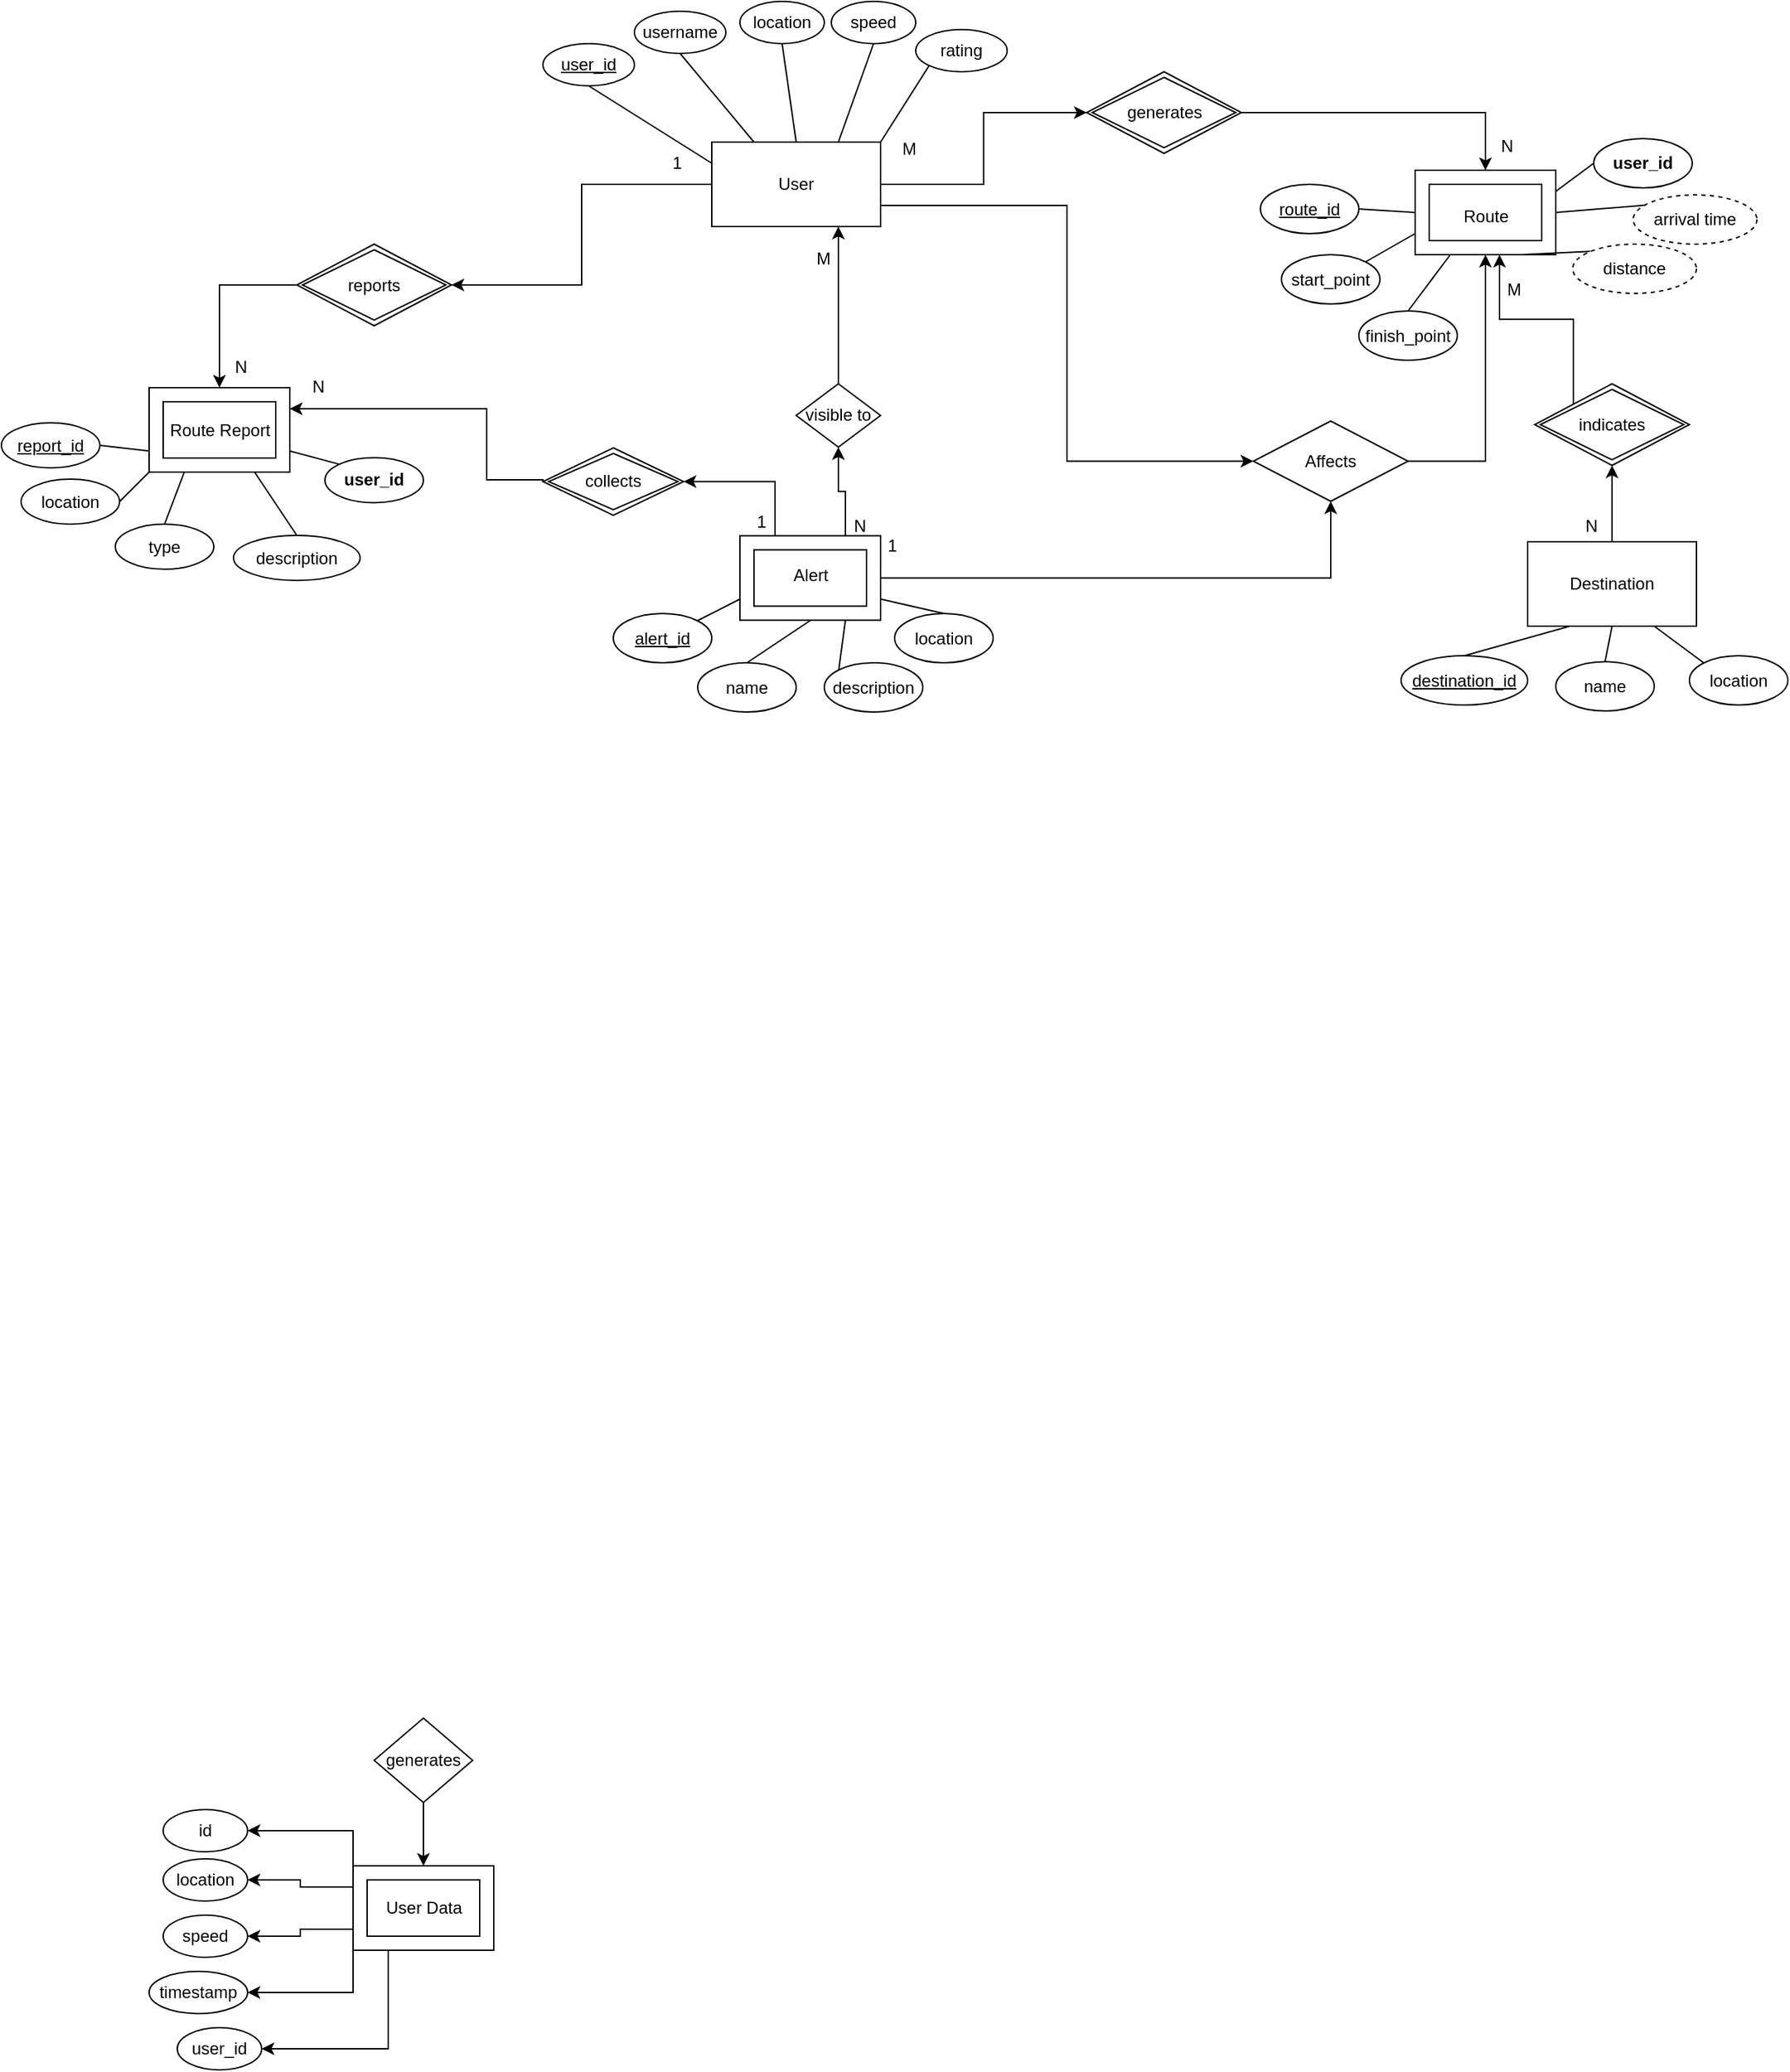 <mxfile version="25.0.3">
  <diagram name="Страница-1" id="KETgS1tpW_YvmkzqTWbb">
    <mxGraphModel dx="2215" dy="565" grid="1" gridSize="10" guides="1" tooltips="1" connect="1" arrows="1" fold="1" page="1" pageScale="1" pageWidth="827" pageHeight="1169" math="0" shadow="0">
      <root>
        <mxCell id="0" />
        <mxCell id="1" parent="0" />
        <mxCell id="0ilPhX3dVnPTbfWXhvVX-68" style="edgeStyle=orthogonalEdgeStyle;rounded=0;orthogonalLoop=1;jettySize=auto;html=1;exitX=1;exitY=0.5;exitDx=0;exitDy=0;entryX=0;entryY=0.5;entryDx=0;entryDy=0;" parent="1" source="9YZk1W5Ex02Vy-4h8HQt-1" target="qk6u6zay9Sdp_NsE3O6V-16" edge="1">
          <mxGeometry relative="1" as="geometry">
            <mxPoint x="550" y="232.5" as="targetPoint" />
          </mxGeometry>
        </mxCell>
        <mxCell id="0ilPhX3dVnPTbfWXhvVX-70" style="edgeStyle=orthogonalEdgeStyle;rounded=0;orthogonalLoop=1;jettySize=auto;html=1;exitX=0;exitY=0.5;exitDx=0;exitDy=0;entryX=1;entryY=0.5;entryDx=0;entryDy=0;" parent="1" source="9YZk1W5Ex02Vy-4h8HQt-1" target="0ilPhX3dVnPTbfWXhvVX-20" edge="1">
          <mxGeometry relative="1" as="geometry" />
        </mxCell>
        <mxCell id="Enc4yDkgC8fSXYZV9E1_-4" style="edgeStyle=orthogonalEdgeStyle;rounded=0;orthogonalLoop=1;jettySize=auto;html=1;exitX=1;exitY=0.75;exitDx=0;exitDy=0;entryX=0;entryY=0.5;entryDx=0;entryDy=0;" edge="1" parent="1" source="9YZk1W5Ex02Vy-4h8HQt-1" target="9YZk1W5Ex02Vy-4h8HQt-121">
          <mxGeometry relative="1" as="geometry" />
        </mxCell>
        <mxCell id="9YZk1W5Ex02Vy-4h8HQt-1" value="User" style="rounded=0;whiteSpace=wrap;html=1;" parent="1" vertex="1">
          <mxGeometry x="320" y="240" width="120" height="60" as="geometry" />
        </mxCell>
        <mxCell id="9YZk1W5Ex02Vy-4h8HQt-46" style="edgeStyle=orthogonalEdgeStyle;rounded=0;orthogonalLoop=1;jettySize=auto;html=1;exitX=0;exitY=0;exitDx=0;exitDy=0;exitPerimeter=0;entryX=1;entryY=0.5;entryDx=0;entryDy=0;" parent="1" source="9YZk1W5Ex02Vy-4h8HQt-2" target="9YZk1W5Ex02Vy-4h8HQt-41" edge="1">
          <mxGeometry relative="1" as="geometry" />
        </mxCell>
        <mxCell id="9YZk1W5Ex02Vy-4h8HQt-47" style="edgeStyle=orthogonalEdgeStyle;rounded=0;orthogonalLoop=1;jettySize=auto;html=1;exitX=0;exitY=0;exitDx=0;exitDy=15;exitPerimeter=0;entryX=1;entryY=0.5;entryDx=0;entryDy=0;" parent="1" source="9YZk1W5Ex02Vy-4h8HQt-2" target="9YZk1W5Ex02Vy-4h8HQt-42" edge="1">
          <mxGeometry relative="1" as="geometry" />
        </mxCell>
        <mxCell id="9YZk1W5Ex02Vy-4h8HQt-48" style="edgeStyle=orthogonalEdgeStyle;rounded=0;orthogonalLoop=1;jettySize=auto;html=1;exitX=0;exitY=0;exitDx=0;exitDy=45;exitPerimeter=0;entryX=1;entryY=0.5;entryDx=0;entryDy=0;" parent="1" source="9YZk1W5Ex02Vy-4h8HQt-2" target="9YZk1W5Ex02Vy-4h8HQt-43" edge="1">
          <mxGeometry relative="1" as="geometry" />
        </mxCell>
        <mxCell id="9YZk1W5Ex02Vy-4h8HQt-49" style="edgeStyle=orthogonalEdgeStyle;rounded=0;orthogonalLoop=1;jettySize=auto;html=1;exitX=0;exitY=1;exitDx=0;exitDy=0;exitPerimeter=0;entryX=1;entryY=0.5;entryDx=0;entryDy=0;" parent="1" source="9YZk1W5Ex02Vy-4h8HQt-2" target="9YZk1W5Ex02Vy-4h8HQt-44" edge="1">
          <mxGeometry relative="1" as="geometry" />
        </mxCell>
        <mxCell id="9YZk1W5Ex02Vy-4h8HQt-120" style="edgeStyle=orthogonalEdgeStyle;rounded=0;orthogonalLoop=1;jettySize=auto;html=1;exitX=0;exitY=0;exitDx=25;exitDy=60;exitPerimeter=0;entryX=1;entryY=0.5;entryDx=0;entryDy=0;" parent="1" source="9YZk1W5Ex02Vy-4h8HQt-2" target="9YZk1W5Ex02Vy-4h8HQt-119" edge="1">
          <mxGeometry relative="1" as="geometry" />
        </mxCell>
        <mxCell id="9YZk1W5Ex02Vy-4h8HQt-2" value="" style="verticalLabelPosition=bottom;verticalAlign=top;html=1;shape=mxgraph.basic.frame;dx=10;whiteSpace=wrap;" parent="1" vertex="1">
          <mxGeometry x="65" y="1465" width="100" height="60" as="geometry" />
        </mxCell>
        <mxCell id="9YZk1W5Ex02Vy-4h8HQt-3" value="User Data" style="text;html=1;align=center;verticalAlign=middle;resizable=0;points=[];autosize=1;strokeColor=none;fillColor=none;" parent="1" vertex="1">
          <mxGeometry x="75" y="1480" width="80" height="30" as="geometry" />
        </mxCell>
        <mxCell id="9YZk1W5Ex02Vy-4h8HQt-5" value="" style="verticalLabelPosition=bottom;verticalAlign=top;html=1;shape=mxgraph.basic.frame;dx=10;whiteSpace=wrap;" parent="1" vertex="1">
          <mxGeometry x="-80" y="414.5" width="100" height="60" as="geometry" />
        </mxCell>
        <mxCell id="9YZk1W5Ex02Vy-4h8HQt-6" value="Route Report" style="text;html=1;align=center;verticalAlign=middle;resizable=0;points=[];autosize=1;strokeColor=none;fillColor=none;" parent="1" vertex="1">
          <mxGeometry x="-75" y="429.5" width="90" height="30" as="geometry" />
        </mxCell>
        <mxCell id="9YZk1W5Ex02Vy-4h8HQt-7" value="" style="verticalLabelPosition=bottom;verticalAlign=top;html=1;shape=mxgraph.basic.frame;dx=10;whiteSpace=wrap;" parent="1" vertex="1">
          <mxGeometry x="820" y="260" width="100" height="60" as="geometry" />
        </mxCell>
        <mxCell id="9YZk1W5Ex02Vy-4h8HQt-13" value="generates" style="rhombus;whiteSpace=wrap;html=1;" parent="1" vertex="1">
          <mxGeometry x="80" y="1360" width="70" height="60" as="geometry" />
        </mxCell>
        <mxCell id="Enc4yDkgC8fSXYZV9E1_-3" style="edgeStyle=orthogonalEdgeStyle;rounded=0;orthogonalLoop=1;jettySize=auto;html=1;exitX=0.5;exitY=0;exitDx=0;exitDy=0;entryX=0.75;entryY=1;entryDx=0;entryDy=0;" edge="1" parent="1" source="9YZk1W5Ex02Vy-4h8HQt-24" target="9YZk1W5Ex02Vy-4h8HQt-1">
          <mxGeometry relative="1" as="geometry" />
        </mxCell>
        <mxCell id="9YZk1W5Ex02Vy-4h8HQt-24" value="visible to" style="rhombus;whiteSpace=wrap;html=1;" parent="1" vertex="1">
          <mxGeometry x="380" y="411.75" width="60" height="45" as="geometry" />
        </mxCell>
        <mxCell id="9YZk1W5Ex02Vy-4h8HQt-29" style="edgeStyle=orthogonalEdgeStyle;rounded=0;orthogonalLoop=1;jettySize=auto;html=1;exitX=0.5;exitY=1;exitDx=0;exitDy=0;entryX=0.5;entryY=0;entryDx=0;entryDy=0;entryPerimeter=0;" parent="1" source="9YZk1W5Ex02Vy-4h8HQt-13" target="9YZk1W5Ex02Vy-4h8HQt-2" edge="1">
          <mxGeometry relative="1" as="geometry" />
        </mxCell>
        <mxCell id="9YZk1W5Ex02Vy-4h8HQt-30" value="&lt;u&gt;user_id&lt;/u&gt;" style="ellipse;whiteSpace=wrap;html=1;" parent="1" vertex="1">
          <mxGeometry x="200" y="170" width="65" height="30" as="geometry" />
        </mxCell>
        <mxCell id="9YZk1W5Ex02Vy-4h8HQt-31" value="username" style="ellipse;whiteSpace=wrap;html=1;" parent="1" vertex="1">
          <mxGeometry x="265" y="147" width="65" height="30" as="geometry" />
        </mxCell>
        <mxCell id="9YZk1W5Ex02Vy-4h8HQt-33" value="rating" style="ellipse;whiteSpace=wrap;html=1;" parent="1" vertex="1">
          <mxGeometry x="465" y="160" width="65" height="30" as="geometry" />
        </mxCell>
        <mxCell id="9YZk1W5Ex02Vy-4h8HQt-41" value="id" style="ellipse;whiteSpace=wrap;html=1;" parent="1" vertex="1">
          <mxGeometry x="-70" y="1425" width="60" height="30" as="geometry" />
        </mxCell>
        <mxCell id="9YZk1W5Ex02Vy-4h8HQt-42" value="location" style="ellipse;whiteSpace=wrap;html=1;" parent="1" vertex="1">
          <mxGeometry x="-70" y="1460" width="60" height="30" as="geometry" />
        </mxCell>
        <mxCell id="9YZk1W5Ex02Vy-4h8HQt-43" value="speed" style="ellipse;whiteSpace=wrap;html=1;" parent="1" vertex="1">
          <mxGeometry x="-70" y="1500" width="60" height="30" as="geometry" />
        </mxCell>
        <mxCell id="9YZk1W5Ex02Vy-4h8HQt-44" value="timestamp" style="ellipse;whiteSpace=wrap;html=1;" parent="1" vertex="1">
          <mxGeometry x="-80" y="1540" width="70" height="30" as="geometry" />
        </mxCell>
        <mxCell id="9YZk1W5Ex02Vy-4h8HQt-50" value="&lt;u&gt;alert_id&lt;/u&gt;" style="ellipse;whiteSpace=wrap;html=1;" parent="1" vertex="1">
          <mxGeometry x="250" y="575" width="70" height="35" as="geometry" />
        </mxCell>
        <mxCell id="9YZk1W5Ex02Vy-4h8HQt-52" value="name" style="ellipse;whiteSpace=wrap;html=1;" parent="1" vertex="1">
          <mxGeometry x="310" y="610" width="70" height="35" as="geometry" />
        </mxCell>
        <mxCell id="9YZk1W5Ex02Vy-4h8HQt-53" value="location" style="ellipse;whiteSpace=wrap;html=1;" parent="1" vertex="1">
          <mxGeometry x="450" y="575" width="70" height="35" as="geometry" />
        </mxCell>
        <mxCell id="9YZk1W5Ex02Vy-4h8HQt-71" value="&lt;u&gt;report_id&lt;/u&gt;" style="ellipse;whiteSpace=wrap;html=1;" parent="1" vertex="1">
          <mxGeometry x="-185" y="439.5" width="70" height="32" as="geometry" />
        </mxCell>
        <mxCell id="9YZk1W5Ex02Vy-4h8HQt-72" value="location" style="ellipse;whiteSpace=wrap;html=1;" parent="1" vertex="1">
          <mxGeometry x="-171" y="479.5" width="70" height="32" as="geometry" />
        </mxCell>
        <mxCell id="9YZk1W5Ex02Vy-4h8HQt-73" value="type" style="ellipse;whiteSpace=wrap;html=1;" parent="1" vertex="1">
          <mxGeometry x="-104" y="511.5" width="70" height="32" as="geometry" />
        </mxCell>
        <mxCell id="9YZk1W5Ex02Vy-4h8HQt-74" value="description" style="ellipse;whiteSpace=wrap;html=1;" parent="1" vertex="1">
          <mxGeometry x="-20" y="519.5" width="90" height="32" as="geometry" />
        </mxCell>
        <mxCell id="9YZk1W5Ex02Vy-4h8HQt-76" value="&lt;b&gt;user_id&lt;/b&gt;" style="ellipse;whiteSpace=wrap;html=1;" parent="1" vertex="1">
          <mxGeometry x="45" y="464.25" width="70" height="32" as="geometry" />
        </mxCell>
        <mxCell id="9YZk1W5Ex02Vy-4h8HQt-87" value="&lt;u&gt;route_id&lt;/u&gt;" style="ellipse;whiteSpace=wrap;html=1;" parent="1" vertex="1">
          <mxGeometry x="710" y="270" width="70" height="35" as="geometry" />
        </mxCell>
        <mxCell id="9YZk1W5Ex02Vy-4h8HQt-88" value="start_point" style="ellipse;whiteSpace=wrap;html=1;" parent="1" vertex="1">
          <mxGeometry x="725" y="320" width="70" height="35" as="geometry" />
        </mxCell>
        <mxCell id="9YZk1W5Ex02Vy-4h8HQt-89" value="finish_point" style="ellipse;whiteSpace=wrap;html=1;" parent="1" vertex="1">
          <mxGeometry x="780" y="360" width="70" height="35" as="geometry" />
        </mxCell>
        <mxCell id="9YZk1W5Ex02Vy-4h8HQt-92" value="&lt;b&gt;user_id&lt;/b&gt;" style="ellipse;whiteSpace=wrap;html=1;" parent="1" vertex="1">
          <mxGeometry x="947" y="237.5" width="70" height="35" as="geometry" />
        </mxCell>
        <mxCell id="9YZk1W5Ex02Vy-4h8HQt-119" value="user_id" style="ellipse;whiteSpace=wrap;html=1;" parent="1" vertex="1">
          <mxGeometry x="-60" y="1580" width="60" height="30" as="geometry" />
        </mxCell>
        <mxCell id="9YZk1W5Ex02Vy-4h8HQt-121" value="Affects" style="rhombus;whiteSpace=wrap;html=1;" parent="1" vertex="1">
          <mxGeometry x="705" y="438.25" width="110" height="57" as="geometry" />
        </mxCell>
        <mxCell id="9YZk1W5Ex02Vy-4h8HQt-129" value="Route" style="text;html=1;align=center;verticalAlign=middle;resizable=0;points=[];autosize=1;strokeColor=none;fillColor=none;" parent="1" vertex="1">
          <mxGeometry x="840" y="278" width="60" height="30" as="geometry" />
        </mxCell>
        <mxCell id="9YZk1W5Ex02Vy-4h8HQt-130" value="location" style="ellipse;whiteSpace=wrap;html=1;" parent="1" vertex="1">
          <mxGeometry x="340" y="140" width="60" height="30" as="geometry" />
        </mxCell>
        <mxCell id="9YZk1W5Ex02Vy-4h8HQt-131" value="speed" style="ellipse;whiteSpace=wrap;html=1;" parent="1" vertex="1">
          <mxGeometry x="405" y="140" width="60" height="30" as="geometry" />
        </mxCell>
        <mxCell id="9YZk1W5Ex02Vy-4h8HQt-178" style="edgeStyle=orthogonalEdgeStyle;rounded=0;orthogonalLoop=1;jettySize=auto;html=1;exitX=0;exitY=0;exitDx=75;exitDy=0;exitPerimeter=0;entryX=0.5;entryY=1;entryDx=0;entryDy=0;" parent="1" source="9YZk1W5Ex02Vy-4h8HQt-176" target="9YZk1W5Ex02Vy-4h8HQt-24" edge="1">
          <mxGeometry relative="1" as="geometry" />
        </mxCell>
        <mxCell id="9YZk1W5Ex02Vy-4h8HQt-185" style="edgeStyle=orthogonalEdgeStyle;rounded=0;orthogonalLoop=1;jettySize=auto;html=1;exitX=0;exitY=0;exitDx=25;exitDy=0;exitPerimeter=0;entryX=1;entryY=0.5;entryDx=0;entryDy=0;" parent="1" source="9YZk1W5Ex02Vy-4h8HQt-176" target="qk6u6zay9Sdp_NsE3O6V-35" edge="1">
          <mxGeometry relative="1" as="geometry">
            <mxPoint x="300" y="483.25" as="targetPoint" />
          </mxGeometry>
        </mxCell>
        <mxCell id="Enc4yDkgC8fSXYZV9E1_-5" style="edgeStyle=orthogonalEdgeStyle;rounded=0;orthogonalLoop=1;jettySize=auto;html=1;exitX=1;exitY=0.5;exitDx=0;exitDy=0;exitPerimeter=0;entryX=0.5;entryY=1;entryDx=0;entryDy=0;" edge="1" parent="1" source="9YZk1W5Ex02Vy-4h8HQt-176" target="9YZk1W5Ex02Vy-4h8HQt-121">
          <mxGeometry relative="1" as="geometry" />
        </mxCell>
        <mxCell id="9YZk1W5Ex02Vy-4h8HQt-176" value="" style="verticalLabelPosition=bottom;verticalAlign=top;html=1;shape=mxgraph.basic.frame;dx=10;whiteSpace=wrap;" parent="1" vertex="1">
          <mxGeometry x="340" y="519.75" width="100" height="60" as="geometry" />
        </mxCell>
        <mxCell id="9YZk1W5Ex02Vy-4h8HQt-177" value="Alert" style="text;html=1;align=center;verticalAlign=middle;resizable=0;points=[];autosize=1;strokeColor=none;fillColor=none;" parent="1" vertex="1">
          <mxGeometry x="365" y="532.75" width="50" height="30" as="geometry" />
        </mxCell>
        <mxCell id="wiHxEapTJNEE_yELn0tZ-3" style="edgeStyle=orthogonalEdgeStyle;rounded=0;orthogonalLoop=1;jettySize=auto;html=1;exitX=1;exitY=0.5;exitDx=0;exitDy=0;entryX=0.5;entryY=1;entryDx=0;entryDy=0;entryPerimeter=0;" parent="1" source="9YZk1W5Ex02Vy-4h8HQt-121" target="9YZk1W5Ex02Vy-4h8HQt-7" edge="1">
          <mxGeometry relative="1" as="geometry" />
        </mxCell>
        <mxCell id="0ilPhX3dVnPTbfWXhvVX-20" value="reports" style="shape=rhombus;double=1;perimeter=rhombusPerimeter;whiteSpace=wrap;html=1;align=center;" parent="1" vertex="1">
          <mxGeometry x="25" y="312.5" width="110" height="58" as="geometry" />
        </mxCell>
        <mxCell id="0ilPhX3dVnPTbfWXhvVX-28" value="" style="endArrow=none;html=1;rounded=0;exitX=0.5;exitY=1;exitDx=0;exitDy=0;entryX=0;entryY=0.25;entryDx=0;entryDy=0;" parent="1" source="9YZk1W5Ex02Vy-4h8HQt-30" target="9YZk1W5Ex02Vy-4h8HQt-1" edge="1">
          <mxGeometry relative="1" as="geometry">
            <mxPoint x="280" y="210" as="sourcePoint" />
            <mxPoint x="440" y="210" as="targetPoint" />
          </mxGeometry>
        </mxCell>
        <mxCell id="0ilPhX3dVnPTbfWXhvVX-30" value="" style="endArrow=none;html=1;rounded=0;exitX=0.5;exitY=1;exitDx=0;exitDy=0;entryX=0.5;entryY=0;entryDx=0;entryDy=0;" parent="1" source="9YZk1W5Ex02Vy-4h8HQt-130" target="9YZk1W5Ex02Vy-4h8HQt-1" edge="1">
          <mxGeometry relative="1" as="geometry">
            <mxPoint x="338" y="177" as="sourcePoint" />
            <mxPoint x="400" y="234" as="targetPoint" />
          </mxGeometry>
        </mxCell>
        <mxCell id="0ilPhX3dVnPTbfWXhvVX-31" value="" style="endArrow=none;html=1;rounded=0;exitX=0.5;exitY=1;exitDx=0;exitDy=0;entryX=0.75;entryY=0;entryDx=0;entryDy=0;" parent="1" source="9YZk1W5Ex02Vy-4h8HQt-131" target="9YZk1W5Ex02Vy-4h8HQt-1" edge="1">
          <mxGeometry relative="1" as="geometry">
            <mxPoint x="400" y="183" as="sourcePoint" />
            <mxPoint x="462" y="240" as="targetPoint" />
          </mxGeometry>
        </mxCell>
        <mxCell id="0ilPhX3dVnPTbfWXhvVX-32" value="" style="endArrow=none;html=1;rounded=0;exitX=0;exitY=1;exitDx=0;exitDy=0;entryX=1;entryY=0;entryDx=0;entryDy=0;" parent="1" source="9YZk1W5Ex02Vy-4h8HQt-33" target="9YZk1W5Ex02Vy-4h8HQt-1" edge="1">
          <mxGeometry relative="1" as="geometry">
            <mxPoint x="440" y="180" as="sourcePoint" />
            <mxPoint x="502" y="237" as="targetPoint" />
          </mxGeometry>
        </mxCell>
        <mxCell id="0ilPhX3dVnPTbfWXhvVX-33" value="" style="endArrow=none;html=1;rounded=0;entryX=0.25;entryY=0;entryDx=0;entryDy=0;exitX=0.5;exitY=1;exitDx=0;exitDy=0;" parent="1" source="9YZk1W5Ex02Vy-4h8HQt-31" target="9YZk1W5Ex02Vy-4h8HQt-1" edge="1">
          <mxGeometry relative="1" as="geometry">
            <mxPoint x="315" y="178" as="sourcePoint" />
            <mxPoint x="355" y="238" as="targetPoint" />
          </mxGeometry>
        </mxCell>
        <mxCell id="0ilPhX3dVnPTbfWXhvVX-35" value="" style="endArrow=none;html=1;rounded=0;exitX=0.5;exitY=0;exitDx=0;exitDy=0;entryX=0;entryY=0;entryDx=25;entryDy=60;entryPerimeter=0;" parent="1" source="9YZk1W5Ex02Vy-4h8HQt-73" target="9YZk1W5Ex02Vy-4h8HQt-5" edge="1">
          <mxGeometry relative="1" as="geometry">
            <mxPoint x="-150" y="567.75" as="sourcePoint" />
            <mxPoint x="-88" y="624.75" as="targetPoint" />
          </mxGeometry>
        </mxCell>
        <mxCell id="0ilPhX3dVnPTbfWXhvVX-36" value="" style="endArrow=none;html=1;rounded=0;exitX=1;exitY=0.5;exitDx=0;exitDy=0;entryX=0;entryY=1;entryDx=0;entryDy=0;entryPerimeter=0;" parent="1" source="9YZk1W5Ex02Vy-4h8HQt-72" target="9YZk1W5Ex02Vy-4h8HQt-5" edge="1">
          <mxGeometry relative="1" as="geometry">
            <mxPoint x="-120" y="567.75" as="sourcePoint" />
            <mxPoint x="-58" y="624.75" as="targetPoint" />
          </mxGeometry>
        </mxCell>
        <mxCell id="0ilPhX3dVnPTbfWXhvVX-37" value="" style="endArrow=none;html=1;rounded=0;exitX=1;exitY=0.5;exitDx=0;exitDy=0;entryX=0;entryY=0;entryDx=0;entryDy=45;entryPerimeter=0;" parent="1" source="9YZk1W5Ex02Vy-4h8HQt-71" target="9YZk1W5Ex02Vy-4h8HQt-5" edge="1">
          <mxGeometry relative="1" as="geometry">
            <mxPoint x="-163" y="589.5" as="sourcePoint" />
            <mxPoint x="-101" y="646.5" as="targetPoint" />
          </mxGeometry>
        </mxCell>
        <mxCell id="0ilPhX3dVnPTbfWXhvVX-38" value="" style="endArrow=none;html=1;rounded=0;exitX=0;exitY=0;exitDx=100;exitDy=45;entryX=0;entryY=0;entryDx=0;entryDy=0;exitPerimeter=0;" parent="1" source="9YZk1W5Ex02Vy-4h8HQt-5" target="9YZk1W5Ex02Vy-4h8HQt-76" edge="1">
          <mxGeometry relative="1" as="geometry">
            <mxPoint x="-120" y="604.5" as="sourcePoint" />
            <mxPoint x="-58" y="661.5" as="targetPoint" />
          </mxGeometry>
        </mxCell>
        <mxCell id="0ilPhX3dVnPTbfWXhvVX-39" value="" style="endArrow=none;html=1;rounded=0;exitX=0;exitY=0;exitDx=75;exitDy=60;entryX=0.5;entryY=0;entryDx=0;entryDy=0;exitPerimeter=0;" parent="1" source="9YZk1W5Ex02Vy-4h8HQt-5" target="9YZk1W5Ex02Vy-4h8HQt-74" edge="1">
          <mxGeometry relative="1" as="geometry">
            <mxPoint x="-97.5" y="594.5" as="sourcePoint" />
            <mxPoint x="-35.5" y="651.5" as="targetPoint" />
          </mxGeometry>
        </mxCell>
        <mxCell id="0ilPhX3dVnPTbfWXhvVX-40" value="" style="endArrow=none;html=1;rounded=0;exitX=0.5;exitY=0;exitDx=0;exitDy=0;" parent="1" source="9YZk1W5Ex02Vy-4h8HQt-52" edge="1">
          <mxGeometry relative="1" as="geometry">
            <mxPoint x="18" y="660" as="sourcePoint" />
            <mxPoint x="390" y="580" as="targetPoint" />
          </mxGeometry>
        </mxCell>
        <mxCell id="0ilPhX3dVnPTbfWXhvVX-41" value="" style="endArrow=none;html=1;rounded=0;exitX=0;exitY=0;exitDx=100;exitDy=45;entryX=0.5;entryY=0;entryDx=0;entryDy=0;exitPerimeter=0;" parent="1" source="9YZk1W5Ex02Vy-4h8HQt-176" target="9YZk1W5Ex02Vy-4h8HQt-53" edge="1">
          <mxGeometry relative="1" as="geometry">
            <mxPoint x="-4" y="683.25" as="sourcePoint" />
            <mxPoint x="58" y="740.25" as="targetPoint" />
          </mxGeometry>
        </mxCell>
        <mxCell id="0ilPhX3dVnPTbfWXhvVX-43" value="" style="endArrow=none;html=1;rounded=0;exitX=1;exitY=0;exitDx=0;exitDy=0;entryX=0;entryY=0;entryDx=0;entryDy=45;entryPerimeter=0;" parent="1" source="9YZk1W5Ex02Vy-4h8HQt-50" target="9YZk1W5Ex02Vy-4h8HQt-176" edge="1">
          <mxGeometry relative="1" as="geometry">
            <mxPoint x="30" y="703.25" as="sourcePoint" />
            <mxPoint x="92" y="760.25" as="targetPoint" />
          </mxGeometry>
        </mxCell>
        <mxCell id="0ilPhX3dVnPTbfWXhvVX-50" value="" style="endArrow=none;html=1;rounded=0;exitX=0;exitY=0;exitDx=75;exitDy=60;entryX=0;entryY=0;entryDx=0;entryDy=0;exitPerimeter=0;" parent="1" source="9YZk1W5Ex02Vy-4h8HQt-7" target="0ilPhX3dVnPTbfWXhvVX-59" edge="1">
          <mxGeometry relative="1" as="geometry">
            <mxPoint x="910" y="402.75" as="sourcePoint" />
            <mxPoint x="939.895" y="365.306" as="targetPoint" />
          </mxGeometry>
        </mxCell>
        <mxCell id="0ilPhX3dVnPTbfWXhvVX-51" value="" style="endArrow=none;html=1;rounded=0;exitX=1;exitY=0;exitDx=0;exitDy=0;entryX=0;entryY=0;entryDx=0;entryDy=45;entryPerimeter=0;" parent="1" source="9YZk1W5Ex02Vy-4h8HQt-88" target="9YZk1W5Ex02Vy-4h8HQt-7" edge="1">
          <mxGeometry relative="1" as="geometry">
            <mxPoint x="900" y="426.25" as="sourcePoint" />
            <mxPoint x="962" y="483.25" as="targetPoint" />
          </mxGeometry>
        </mxCell>
        <mxCell id="0ilPhX3dVnPTbfWXhvVX-52" value="" style="endArrow=none;html=1;rounded=0;exitX=1;exitY=0.5;exitDx=0;exitDy=0;entryX=0;entryY=0.5;entryDx=0;entryDy=0;entryPerimeter=0;" parent="1" source="9YZk1W5Ex02Vy-4h8HQt-87" target="9YZk1W5Ex02Vy-4h8HQt-7" edge="1">
          <mxGeometry relative="1" as="geometry">
            <mxPoint x="920" y="427.75" as="sourcePoint" />
            <mxPoint x="982" y="484.75" as="targetPoint" />
          </mxGeometry>
        </mxCell>
        <mxCell id="0ilPhX3dVnPTbfWXhvVX-53" value="" style="endArrow=none;html=1;rounded=0;exitX=1;exitY=0.5;exitDx=0;exitDy=0;entryX=0.245;entryY=0.18;entryDx=0;entryDy=0;exitPerimeter=0;entryPerimeter=0;" parent="1" source="9YZk1W5Ex02Vy-4h8HQt-7" target="0ilPhX3dVnPTbfWXhvVX-60" edge="1">
          <mxGeometry relative="1" as="geometry">
            <mxPoint x="947" y="422.5" as="sourcePoint" />
            <mxPoint x="956.895" y="320.306" as="targetPoint" />
          </mxGeometry>
        </mxCell>
        <mxCell id="0ilPhX3dVnPTbfWXhvVX-55" value="" style="endArrow=none;html=1;rounded=0;exitX=0;exitY=0;exitDx=100;exitDy=15;entryX=0;entryY=0.5;entryDx=0;entryDy=0;exitPerimeter=0;" parent="1" source="9YZk1W5Ex02Vy-4h8HQt-7" target="9YZk1W5Ex02Vy-4h8HQt-92" edge="1">
          <mxGeometry relative="1" as="geometry">
            <mxPoint x="920" y="200" as="sourcePoint" />
            <mxPoint x="982" y="257" as="targetPoint" />
          </mxGeometry>
        </mxCell>
        <mxCell id="0ilPhX3dVnPTbfWXhvVX-59" value="distance" style="ellipse;whiteSpace=wrap;html=1;align=center;dashed=1;" parent="1" vertex="1">
          <mxGeometry x="932" y="312.5" width="88" height="35" as="geometry" />
        </mxCell>
        <mxCell id="0ilPhX3dVnPTbfWXhvVX-60" value="arrival time" style="ellipse;whiteSpace=wrap;html=1;align=center;dashed=1;" parent="1" vertex="1">
          <mxGeometry x="975" y="277.5" width="88" height="35" as="geometry" />
        </mxCell>
        <mxCell id="0ilPhX3dVnPTbfWXhvVX-61" value="N" style="text;html=1;align=center;verticalAlign=middle;resizable=0;points=[];autosize=1;strokeColor=none;fillColor=none;" parent="1" vertex="1">
          <mxGeometry x="-30" y="384.5" width="30" height="30" as="geometry" />
        </mxCell>
        <mxCell id="0ilPhX3dVnPTbfWXhvVX-62" value="1" style="text;html=1;align=center;verticalAlign=middle;resizable=0;points=[];autosize=1;strokeColor=none;fillColor=none;" parent="1" vertex="1">
          <mxGeometry x="280" y="240" width="30" height="30" as="geometry" />
        </mxCell>
        <mxCell id="0ilPhX3dVnPTbfWXhvVX-66" value="M" style="text;html=1;align=center;verticalAlign=middle;resizable=0;points=[];autosize=1;strokeColor=none;fillColor=none;" parent="1" vertex="1">
          <mxGeometry x="445" y="230" width="30" height="30" as="geometry" />
        </mxCell>
        <mxCell id="0ilPhX3dVnPTbfWXhvVX-67" value="N" style="text;html=1;align=center;verticalAlign=middle;resizable=0;points=[];autosize=1;strokeColor=none;fillColor=none;" parent="1" vertex="1">
          <mxGeometry x="870" y="227.5" width="30" height="30" as="geometry" />
        </mxCell>
        <mxCell id="0ilPhX3dVnPTbfWXhvVX-69" style="edgeStyle=orthogonalEdgeStyle;rounded=0;orthogonalLoop=1;jettySize=auto;html=1;exitX=1;exitY=0.5;exitDx=0;exitDy=0;entryX=0.5;entryY=0;entryDx=0;entryDy=0;entryPerimeter=0;" parent="1" source="qk6u6zay9Sdp_NsE3O6V-16" target="9YZk1W5Ex02Vy-4h8HQt-7" edge="1">
          <mxGeometry relative="1" as="geometry">
            <mxPoint x="655" y="232.5" as="sourcePoint" />
          </mxGeometry>
        </mxCell>
        <mxCell id="0ilPhX3dVnPTbfWXhvVX-71" style="edgeStyle=orthogonalEdgeStyle;rounded=0;orthogonalLoop=1;jettySize=auto;html=1;exitX=0;exitY=0.5;exitDx=0;exitDy=0;entryX=0.5;entryY=0;entryDx=0;entryDy=0;entryPerimeter=0;" parent="1" source="0ilPhX3dVnPTbfWXhvVX-20" target="9YZk1W5Ex02Vy-4h8HQt-5" edge="1">
          <mxGeometry relative="1" as="geometry" />
        </mxCell>
        <mxCell id="0ilPhX3dVnPTbfWXhvVX-74" value="description" style="ellipse;whiteSpace=wrap;html=1;" parent="1" vertex="1">
          <mxGeometry x="400" y="610" width="70" height="35" as="geometry" />
        </mxCell>
        <mxCell id="0ilPhX3dVnPTbfWXhvVX-75" value="" style="endArrow=none;html=1;rounded=0;exitX=0;exitY=0;exitDx=0;exitDy=0;entryX=0;entryY=0;entryDx=75;entryDy=60;entryPerimeter=0;" parent="1" source="0ilPhX3dVnPTbfWXhvVX-74" target="9YZk1W5Ex02Vy-4h8HQt-176" edge="1">
          <mxGeometry relative="1" as="geometry">
            <mxPoint x="430" y="637" as="sourcePoint" />
            <mxPoint x="425" y="590" as="targetPoint" />
          </mxGeometry>
        </mxCell>
        <mxCell id="qk6u6zay9Sdp_NsE3O6V-1" value="N" style="text;html=1;align=center;verticalAlign=middle;resizable=0;points=[];autosize=1;strokeColor=none;fillColor=none;" parent="1" vertex="1">
          <mxGeometry x="25" y="399.25" width="30" height="30" as="geometry" />
        </mxCell>
        <mxCell id="qk6u6zay9Sdp_NsE3O6V-3" value="1" style="text;html=1;align=center;verticalAlign=middle;resizable=0;points=[];autosize=1;strokeColor=none;fillColor=none;" parent="1" vertex="1">
          <mxGeometry x="432.5" y="511.75" width="30" height="30" as="geometry" />
        </mxCell>
        <mxCell id="qk6u6zay9Sdp_NsE3O6V-4" value="1" style="text;html=1;align=center;verticalAlign=middle;resizable=0;points=[];autosize=1;strokeColor=none;fillColor=none;" parent="1" vertex="1">
          <mxGeometry x="340" y="495" width="30" height="30" as="geometry" />
        </mxCell>
        <mxCell id="qk6u6zay9Sdp_NsE3O6V-8" value="&lt;u&gt;destination_id&lt;/u&gt;" style="ellipse;whiteSpace=wrap;html=1;" parent="1" vertex="1">
          <mxGeometry x="810" y="605" width="90" height="35" as="geometry" />
        </mxCell>
        <mxCell id="qk6u6zay9Sdp_NsE3O6V-9" value="name" style="ellipse;whiteSpace=wrap;html=1;" parent="1" vertex="1">
          <mxGeometry x="920" y="609.25" width="70" height="35" as="geometry" />
        </mxCell>
        <mxCell id="qk6u6zay9Sdp_NsE3O6V-10" value="location" style="ellipse;whiteSpace=wrap;html=1;" parent="1" vertex="1">
          <mxGeometry x="1015" y="605" width="70" height="35" as="geometry" />
        </mxCell>
        <mxCell id="qk6u6zay9Sdp_NsE3O6V-12" value="" style="endArrow=none;html=1;rounded=0;entryX=0;entryY=0;entryDx=0;entryDy=0;exitX=0.75;exitY=1;exitDx=0;exitDy=0;" parent="1" source="qk6u6zay9Sdp_NsE3O6V-26" target="qk6u6zay9Sdp_NsE3O6V-10" edge="1">
          <mxGeometry relative="1" as="geometry">
            <mxPoint x="1045" y="587.25" as="sourcePoint" />
            <mxPoint x="1077.5" y="554.25" as="targetPoint" />
          </mxGeometry>
        </mxCell>
        <mxCell id="qk6u6zay9Sdp_NsE3O6V-13" value="" style="endArrow=none;html=1;rounded=0;entryX=0.5;entryY=0;entryDx=0;entryDy=0;exitX=0.5;exitY=1;exitDx=0;exitDy=0;" parent="1" source="qk6u6zay9Sdp_NsE3O6V-26" target="qk6u6zay9Sdp_NsE3O6V-9" edge="1">
          <mxGeometry relative="1" as="geometry">
            <mxPoint x="958.4" y="581.89" as="sourcePoint" />
            <mxPoint x="1035" y="620.25" as="targetPoint" />
          </mxGeometry>
        </mxCell>
        <mxCell id="qk6u6zay9Sdp_NsE3O6V-14" value="" style="endArrow=none;html=1;rounded=0;exitX=0.25;exitY=1;exitDx=0;exitDy=0;entryX=0.5;entryY=0;entryDx=0;entryDy=0;" parent="1" source="qk6u6zay9Sdp_NsE3O6V-26" target="qk6u6zay9Sdp_NsE3O6V-8" edge="1">
          <mxGeometry relative="1" as="geometry">
            <mxPoint x="928.8" y="581.89" as="sourcePoint" />
            <mxPoint x="1045" y="630.25" as="targetPoint" />
          </mxGeometry>
        </mxCell>
        <mxCell id="qk6u6zay9Sdp_NsE3O6V-15" value="indicates" style="shape=rhombus;double=1;perimeter=rhombusPerimeter;whiteSpace=wrap;html=1;align=center;" parent="1" vertex="1">
          <mxGeometry x="905" y="411.75" width="110" height="58" as="geometry" />
        </mxCell>
        <mxCell id="qk6u6zay9Sdp_NsE3O6V-16" value="generates" style="shape=rhombus;double=1;perimeter=rhombusPerimeter;whiteSpace=wrap;html=1;align=center;" parent="1" vertex="1">
          <mxGeometry x="586.5" y="190" width="110" height="58" as="geometry" />
        </mxCell>
        <mxCell id="qk6u6zay9Sdp_NsE3O6V-18" style="edgeStyle=orthogonalEdgeStyle;rounded=0;orthogonalLoop=1;jettySize=auto;html=1;exitX=0;exitY=0;exitDx=0;exitDy=0;entryX=0.6;entryY=1;entryDx=0;entryDy=0;entryPerimeter=0;" parent="1" source="qk6u6zay9Sdp_NsE3O6V-15" target="9YZk1W5Ex02Vy-4h8HQt-7" edge="1">
          <mxGeometry relative="1" as="geometry" />
        </mxCell>
        <mxCell id="qk6u6zay9Sdp_NsE3O6V-19" value="M" style="text;html=1;align=center;verticalAlign=middle;resizable=0;points=[];autosize=1;strokeColor=none;fillColor=none;" parent="1" vertex="1">
          <mxGeometry x="875" y="330" width="30" height="30" as="geometry" />
        </mxCell>
        <mxCell id="qk6u6zay9Sdp_NsE3O6V-20" value="N" style="text;html=1;align=center;verticalAlign=middle;resizable=0;points=[];autosize=1;strokeColor=none;fillColor=none;" parent="1" vertex="1">
          <mxGeometry x="930" y="498.25" width="30" height="30" as="geometry" />
        </mxCell>
        <mxCell id="qk6u6zay9Sdp_NsE3O6V-28" style="edgeStyle=orthogonalEdgeStyle;rounded=0;orthogonalLoop=1;jettySize=auto;html=1;exitX=0.5;exitY=0;exitDx=0;exitDy=0;entryX=0.5;entryY=1;entryDx=0;entryDy=0;" parent="1" source="qk6u6zay9Sdp_NsE3O6V-26" target="qk6u6zay9Sdp_NsE3O6V-15" edge="1">
          <mxGeometry relative="1" as="geometry" />
        </mxCell>
        <mxCell id="qk6u6zay9Sdp_NsE3O6V-26" value="Destination" style="rounded=0;whiteSpace=wrap;html=1;" parent="1" vertex="1">
          <mxGeometry x="900" y="524" width="120" height="60" as="geometry" />
        </mxCell>
        <mxCell id="qk6u6zay9Sdp_NsE3O6V-35" value="collects" style="shape=rhombus;double=1;perimeter=rhombusPerimeter;whiteSpace=wrap;html=1;align=center;" parent="1" vertex="1">
          <mxGeometry x="200" y="457.25" width="100" height="48" as="geometry" />
        </mxCell>
        <mxCell id="qk6u6zay9Sdp_NsE3O6V-37" value="N" style="text;html=1;align=center;verticalAlign=middle;resizable=0;points=[];autosize=1;strokeColor=none;fillColor=none;" parent="1" vertex="1">
          <mxGeometry x="410" y="498.25" width="30" height="30" as="geometry" />
        </mxCell>
        <mxCell id="qk6u6zay9Sdp_NsE3O6V-38" value="M" style="text;html=1;align=center;verticalAlign=middle;resizable=0;points=[];autosize=1;strokeColor=none;fillColor=none;" parent="1" vertex="1">
          <mxGeometry x="384" y="308" width="30" height="30" as="geometry" />
        </mxCell>
        <mxCell id="Enc4yDkgC8fSXYZV9E1_-1" style="edgeStyle=orthogonalEdgeStyle;rounded=0;orthogonalLoop=1;jettySize=auto;html=1;exitX=0;exitY=0.5;exitDx=0;exitDy=0;entryX=0;entryY=0;entryDx=100;entryDy=15;entryPerimeter=0;" edge="1" parent="1" source="qk6u6zay9Sdp_NsE3O6V-35" target="9YZk1W5Ex02Vy-4h8HQt-5">
          <mxGeometry relative="1" as="geometry">
            <Array as="points">
              <mxPoint x="200" y="480" />
              <mxPoint x="160" y="480" />
              <mxPoint x="160" y="430" />
            </Array>
          </mxGeometry>
        </mxCell>
        <mxCell id="Enc4yDkgC8fSXYZV9E1_-6" value="" style="endArrow=none;html=1;rounded=0;exitX=0.5;exitY=0;exitDx=0;exitDy=0;entryX=0;entryY=0;entryDx=25;entryDy=60;entryPerimeter=0;" edge="1" parent="1" source="9YZk1W5Ex02Vy-4h8HQt-89" target="9YZk1W5Ex02Vy-4h8HQt-7">
          <mxGeometry relative="1" as="geometry">
            <mxPoint x="795" y="335" as="sourcePoint" />
            <mxPoint x="830" y="315" as="targetPoint" />
          </mxGeometry>
        </mxCell>
      </root>
    </mxGraphModel>
  </diagram>
</mxfile>
